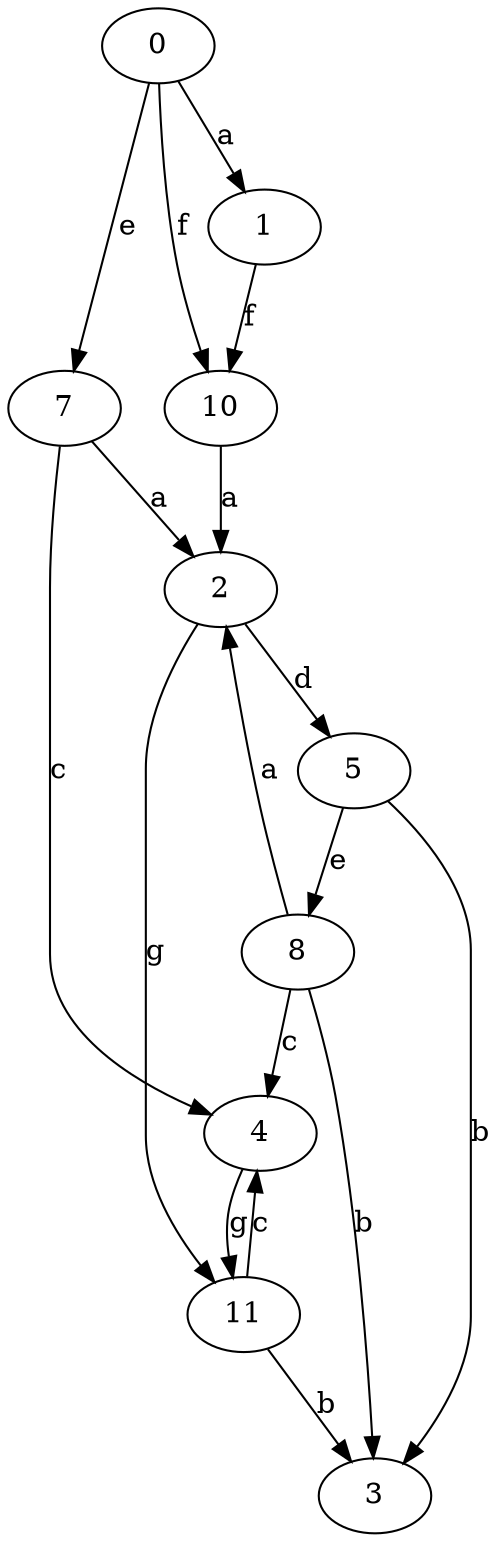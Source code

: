 strict digraph  {
0;
1;
2;
3;
4;
5;
7;
8;
10;
11;
0 -> 1  [label=a];
0 -> 7  [label=e];
0 -> 10  [label=f];
1 -> 10  [label=f];
2 -> 5  [label=d];
2 -> 11  [label=g];
4 -> 11  [label=g];
5 -> 3  [label=b];
5 -> 8  [label=e];
7 -> 2  [label=a];
7 -> 4  [label=c];
8 -> 2  [label=a];
8 -> 3  [label=b];
8 -> 4  [label=c];
10 -> 2  [label=a];
11 -> 3  [label=b];
11 -> 4  [label=c];
}
